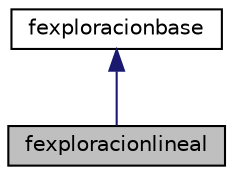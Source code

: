 digraph "fexploracionlineal"
{
  edge [fontname="Helvetica",fontsize="10",labelfontname="Helvetica",labelfontsize="10"];
  node [fontname="Helvetica",fontsize="10",shape=record];
  Node0 [label="fexploracionlineal",height=0.2,width=0.4,color="black", fillcolor="grey75", style="filled", fontcolor="black"];
  Node1 -> Node0 [dir="back",color="midnightblue",fontsize="10",style="solid"];
  Node1 [label="fexploracionbase",height=0.2,width=0.4,color="black", fillcolor="white", style="filled",URL="$classfexploracionbase.html"];
}
